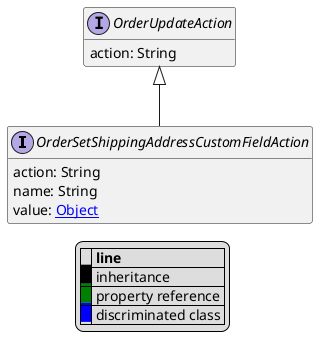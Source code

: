 @startuml

hide empty fields
hide empty methods
legend
|= |= line |
|<back:black>   </back>| inheritance |
|<back:green>   </back>| property reference |
|<back:blue>   </back>| discriminated class |
endlegend
interface OrderSetShippingAddressCustomFieldAction [[OrderSetShippingAddressCustomFieldAction.svg]] extends OrderUpdateAction {
    action: String
    name: String
    value: [[Object.svg Object]]
}
interface OrderUpdateAction [[OrderUpdateAction.svg]]  {
    action: String
}





@enduml
